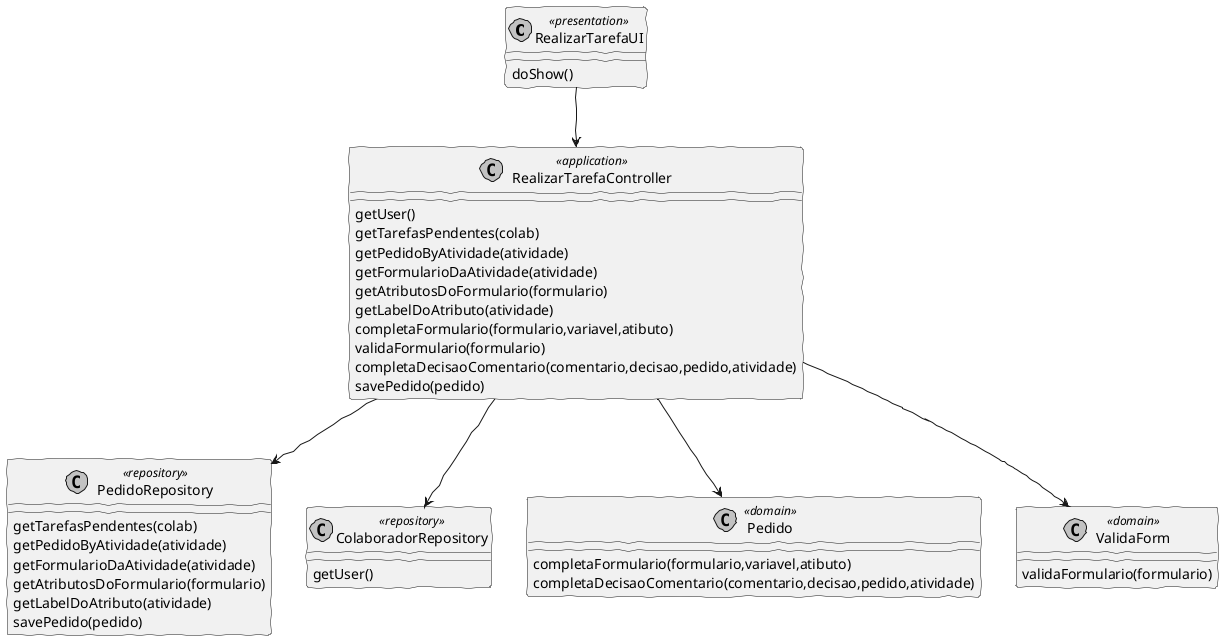 @startuml
'http://plantuml.com/skinparam.html
skinparam handwritten true
skinparam monochrome true
skinparam packageStyle rect
skinparam defaultFontName FG Virgil
skinparam shadowing false

class RealizarTarefaUI <<presentation>>
class RealizarTarefaController <<application>>
class PedidoRepository <<repository>>
class ColaboradorRepository <<repository>>
class Pedido <<domain>>
class ValidaForm <<domain>>

RealizarTarefaUI --> RealizarTarefaController
RealizarTarefaUI : doShow()

RealizarTarefaController : getUser()
RealizarTarefaController : getTarefasPendentes(colab)
RealizarTarefaController : getPedidoByAtividade(atividade)
RealizarTarefaController : getFormularioDaAtividade(atividade)
RealizarTarefaController : getAtributosDoFormulario(formulario)
RealizarTarefaController : getLabelDoAtributo(atividade)
RealizarTarefaController : completaFormulario(formulario,variavel,atibuto)
RealizarTarefaController : validaFormulario(formulario)
RealizarTarefaController : completaDecisaoComentario(comentario,decisao,pedido,atividade)
RealizarTarefaController : savePedido(pedido)

Pedido : completaFormulario(formulario,variavel,atibuto)
Pedido : completaDecisaoComentario(comentario,decisao,pedido,atividade)

ValidaForm : validaFormulario(formulario)

RealizarTarefaController --> PedidoRepository
RealizarTarefaController --> ColaboradorRepository
RealizarTarefaController --> Pedido
RealizarTarefaController --> ValidaForm

ColaboradorRepository : getUser()

PedidoRepository : getTarefasPendentes(colab)
PedidoRepository : getPedidoByAtividade(atividade)
PedidoRepository : getFormularioDaAtividade(atividade)
PedidoRepository : getAtributosDoFormulario(formulario)
PedidoRepository : getLabelDoAtributo(atividade)
PedidoRepository : savePedido(pedido)

@enduml